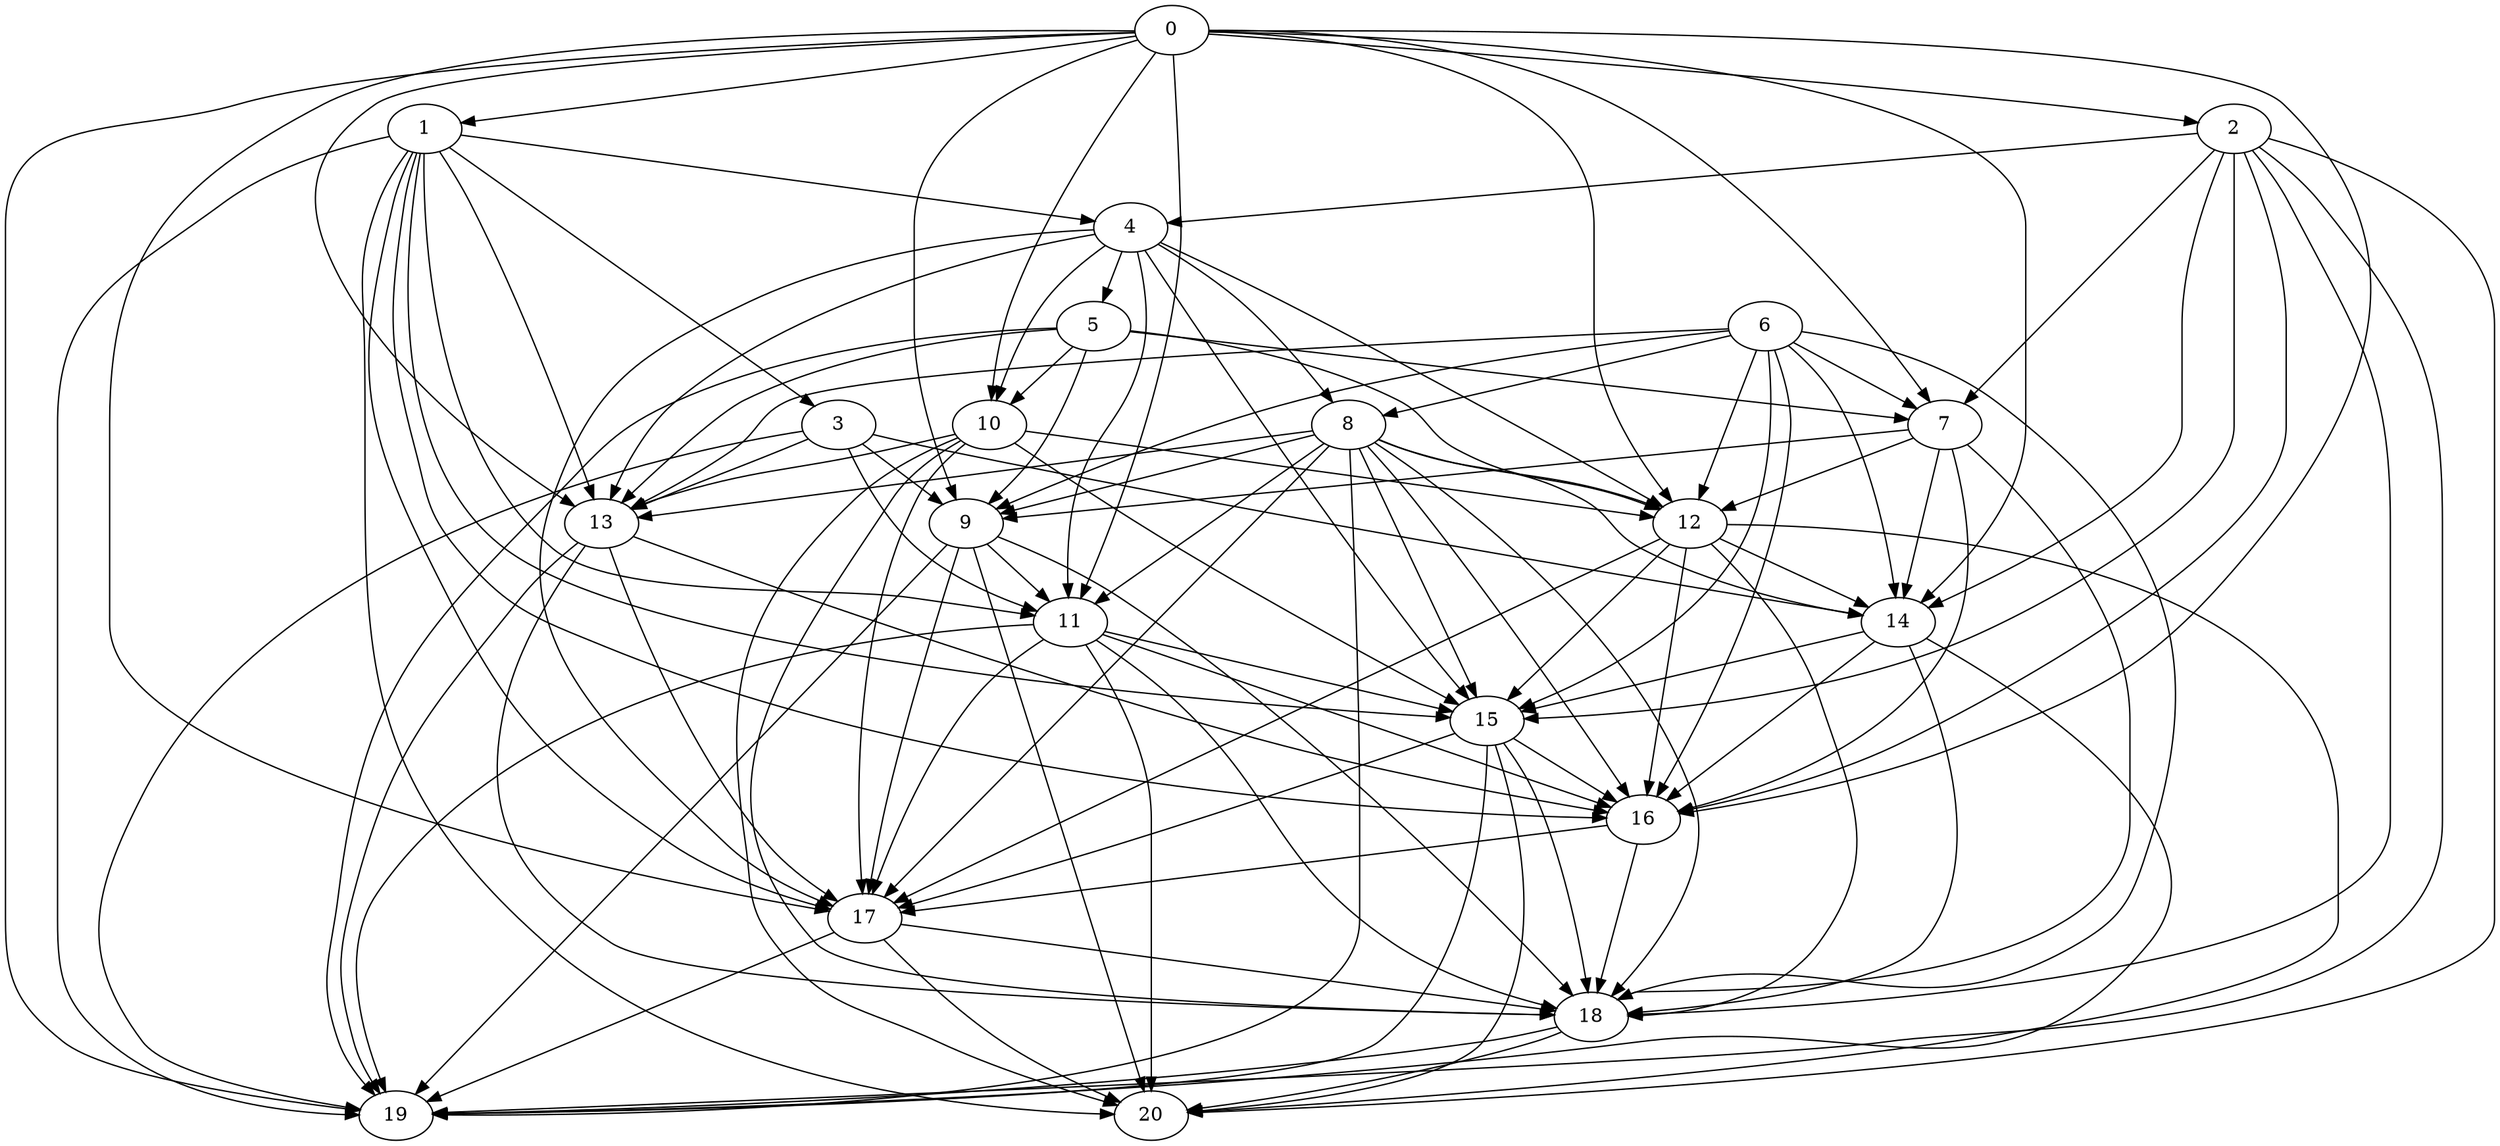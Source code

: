 digraph "Random_Nodes_21_Density_5.48_CCR_0.99_WeightType_Random" {
	graph ["Duplicate states"=0,
		GraphType=Random,
		"Max states in OPEN"=0,
		Modes="120000ms; topo-ordered tasks, ; Pruning: task equivalence, fixed order ready list, ; F-value: ; Optimisation: best schedule length (\
SL) optimisation on equal, ",
		NumberOfTasks=21,
		"Pruned using list schedule length"=526,
		"States removed from OPEN"=0,
		TargetSystem="Homogeneous-2",
		"Time to schedule (ms)"=205,
		"Total idle time"=239,
		"Total schedule length"=493,
		"Total sequential time"=714,
		"Total states created"=4181
	];
	0	["Finish time"=36,
		Processor=0,
		"Start time"=0,
		Weight=36];
	1	["Finish time"=72,
		Processor=0,
		"Start time"=36,
		Weight=36];
	0 -> 1	[Weight=9];
	2	["Finish time"=60,
		Processor=1,
		"Start time"=45,
		Weight=15];
	0 -> 2	[Weight=9];
	7	["Finish time"=195,
		Processor=0,
		"Start time"=154,
		Weight=41];
	0 -> 7	[Weight=8];
	10	["Finish time"=198,
		Processor=1,
		"Start time"=162,
		Weight=36];
	0 -> 10	[Weight=10];
	12	["Finish time"=228,
		Processor=1,
		"Start time"=198,
		Weight=30];
	0 -> 12	[Weight=5];
	9	["Finish time"=246,
		Processor=0,
		"Start time"=205,
		Weight=41];
	0 -> 9	[Weight=9];
	14	["Finish time"=279,
		Processor=1,
		"Start time"=228,
		Weight=51];
	0 -> 14	[Weight=2];
	11	["Finish time"=271,
		Processor=0,
		"Start time"=246,
		Weight=25];
	0 -> 11	[Weight=8];
	13	["Finish time"=281,
		Processor=0,
		"Start time"=271,
		Weight=10];
	0 -> 13	[Weight=7];
	16	["Finish time"=355,
		Processor=1,
		"Start time"=309,
		Weight=46];
	0 -> 16	[Weight=10];
	17	["Finish time"=401,
		Processor=1,
		"Start time"=355,
		Weight=46];
	0 -> 17	[Weight=10];
	19	["Finish time"=460,
		Processor=0,
		"Start time"=450,
		Weight=10];
	0 -> 19	[Weight=6];
	4	["Finish time"=108,
		Processor=0,
		"Start time"=72,
		Weight=36];
	1 -> 4	[Weight=4];
	3	["Finish time"=205,
		Processor=0,
		"Start time"=195,
		Weight=10];
	1 -> 3	[Weight=2];
	1 -> 11	[Weight=6];
	15	["Finish time"=309,
		Processor=1,
		"Start time"=279,
		Weight=30];
	1 -> 15	[Weight=7];
	1 -> 13	[Weight=7];
	1 -> 16	[Weight=6];
	1 -> 17	[Weight=5];
	20	["Finish time"=493,
		Processor=1,
		"Start time"=447,
		Weight=46];
	1 -> 20	[Weight=8];
	1 -> 19	[Weight=4];
	2 -> 4	[Weight=7];
	2 -> 7	[Weight=8];
	2 -> 14	[Weight=10];
	2 -> 15	[Weight=8];
	2 -> 16	[Weight=3];
	18	["Finish time"=447,
		Processor=1,
		"Start time"=401,
		Weight=46];
	2 -> 18	[Weight=10];
	2 -> 20	[Weight=4];
	2 -> 19	[Weight=2];
	5	["Finish time"=154,
		Processor=0,
		"Start time"=108,
		Weight=46];
	4 -> 5	[Weight=2];
	4 -> 10	[Weight=5];
	8	["Finish time"=149,
		Processor=1,
		"Start time"=113,
		Weight=36];
	4 -> 8	[Weight=5];
	4 -> 12	[Weight=7];
	4 -> 11	[Weight=10];
	4 -> 15	[Weight=3];
	4 -> 13	[Weight=5];
	4 -> 17	[Weight=8];
	5 -> 7	[Weight=4];
	5 -> 10	[Weight=8];
	5 -> 12	[Weight=2];
	5 -> 9	[Weight=5];
	5 -> 13	[Weight=6];
	5 -> 19	[Weight=10];
	6	["Finish time"=41,
		Processor=1,
		"Start time"=0,
		Weight=41];
	6 -> 7	[Weight=8];
	6 -> 8	[Weight=7];
	6 -> 12	[Weight=8];
	6 -> 9	[Weight=5];
	6 -> 14	[Weight=4];
	6 -> 15	[Weight=3];
	6 -> 13	[Weight=4];
	6 -> 16	[Weight=2];
	6 -> 18	[Weight=4];
	7 -> 12	[Weight=2];
	7 -> 9	[Weight=9];
	7 -> 14	[Weight=8];
	7 -> 16	[Weight=10];
	7 -> 18	[Weight=2];
	10 -> 12	[Weight=6];
	10 -> 15	[Weight=6];
	10 -> 13	[Weight=6];
	10 -> 17	[Weight=5];
	10 -> 18	[Weight=10];
	10 -> 20	[Weight=9];
	8 -> 12	[Weight=5];
	8 -> 9	[Weight=6];
	8 -> 14	[Weight=8];
	8 -> 11	[Weight=2];
	8 -> 15	[Weight=7];
	8 -> 13	[Weight=3];
	8 -> 16	[Weight=6];
	8 -> 17	[Weight=2];
	8 -> 18	[Weight=10];
	8 -> 19	[Weight=7];
	3 -> 9	[Weight=6];
	3 -> 14	[Weight=3];
	3 -> 11	[Weight=5];
	3 -> 13	[Weight=10];
	3 -> 19	[Weight=10];
	12 -> 14	[Weight=5];
	12 -> 15	[Weight=4];
	12 -> 16	[Weight=3];
	12 -> 17	[Weight=8];
	12 -> 18	[Weight=3];
	12 -> 20	[Weight=10];
	9 -> 11	[Weight=8];
	9 -> 17	[Weight=10];
	9 -> 18	[Weight=8];
	9 -> 20	[Weight=7];
	9 -> 19	[Weight=6];
	14 -> 15	[Weight=4];
	14 -> 16	[Weight=6];
	14 -> 18	[Weight=6];
	14 -> 19	[Weight=8];
	11 -> 15	[Weight=4];
	11 -> 16	[Weight=4];
	11 -> 17	[Weight=3];
	11 -> 18	[Weight=2];
	11 -> 20	[Weight=9];
	11 -> 19	[Weight=9];
	15 -> 16	[Weight=5];
	15 -> 17	[Weight=3];
	15 -> 18	[Weight=6];
	15 -> 20	[Weight=8];
	15 -> 19	[Weight=9];
	13 -> 16	[Weight=9];
	13 -> 17	[Weight=10];
	13 -> 18	[Weight=4];
	13 -> 19	[Weight=8];
	16 -> 17	[Weight=2];
	16 -> 18	[Weight=7];
	17 -> 18	[Weight=2];
	17 -> 20	[Weight=9];
	17 -> 19	[Weight=8];
	18 -> 20	[Weight=8];
	18 -> 19	[Weight=3];
}
